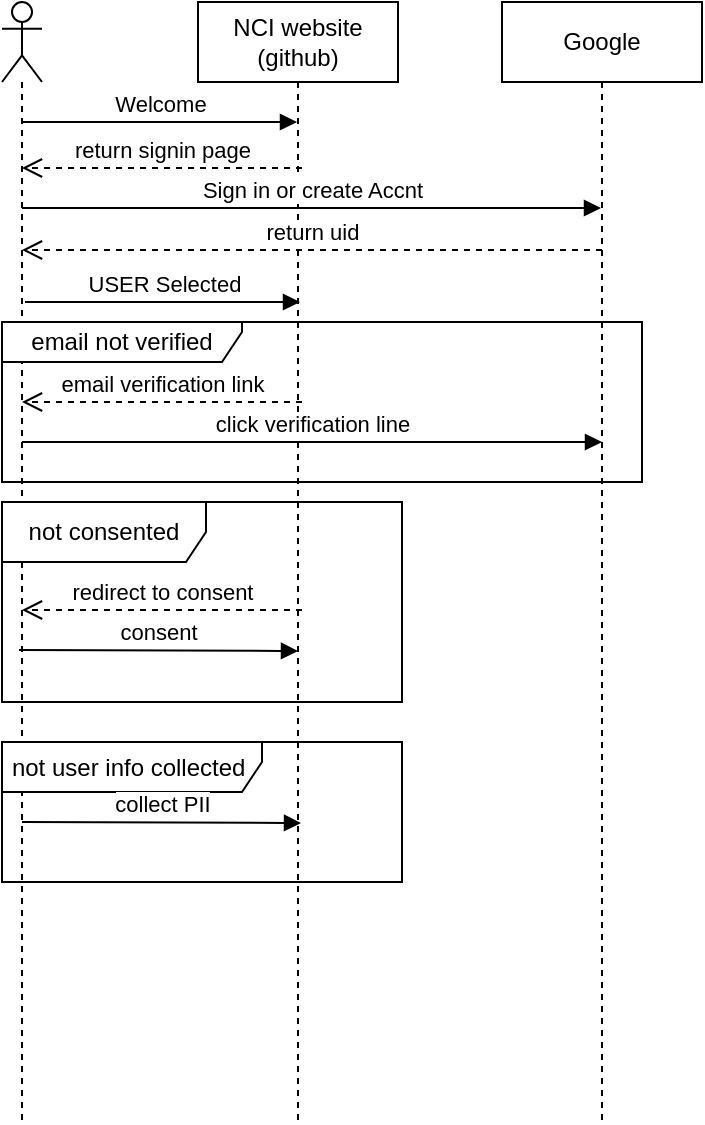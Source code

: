 <mxfile version="12.2.3" type="github" pages="1">
  <diagram id="v4PFHeJzPm_GTIy-xMRC" name="Page-1">
    <mxGraphModel dx="973" dy="678" grid="1" gridSize="10" guides="1" tooltips="1" connect="1" arrows="1" fold="1" page="1" pageScale="1" pageWidth="850" pageHeight="1100" background="none" math="0" shadow="0">
      <root>
        <mxCell id="0"/>
        <mxCell id="1" parent="0"/>
        <mxCell id="cKKCN1-lQQe8Lq2tKn_J-21" value="" style="shape=umlLifeline;participant=umlActor;perimeter=lifelinePerimeter;whiteSpace=wrap;html=1;container=1;collapsible=0;recursiveResize=0;verticalAlign=top;spacingTop=36;labelBackgroundColor=#ffffff;outlineConnect=0;" parent="1" vertex="1">
          <mxGeometry x="60" y="30" width="20" height="560" as="geometry"/>
        </mxCell>
        <mxCell id="cKKCN1-lQQe8Lq2tKn_J-22" value="&lt;div&gt;NCI website&lt;/div&gt;&lt;div&gt;(github)&lt;br&gt;&lt;/div&gt;" style="shape=umlLifeline;perimeter=lifelinePerimeter;whiteSpace=wrap;html=1;container=1;collapsible=0;recursiveResize=0;outlineConnect=0;" parent="1" vertex="1">
          <mxGeometry x="158" y="30" width="100" height="560" as="geometry"/>
        </mxCell>
        <mxCell id="cKKCN1-lQQe8Lq2tKn_J-24" value="&lt;div&gt;Google&lt;/div&gt;" style="shape=umlLifeline;perimeter=lifelinePerimeter;whiteSpace=wrap;html=1;container=1;collapsible=0;recursiveResize=0;outlineConnect=0;" parent="1" vertex="1">
          <mxGeometry x="310" y="30" width="100" height="560" as="geometry"/>
        </mxCell>
        <mxCell id="qH64ivUAVev2pE-7qa_J-1" value="Welcome" style="html=1;verticalAlign=bottom;endArrow=block;" parent="1" edge="1">
          <mxGeometry width="80" relative="1" as="geometry">
            <mxPoint x="70" y="90" as="sourcePoint"/>
            <mxPoint x="207.5" y="90" as="targetPoint"/>
          </mxGeometry>
        </mxCell>
        <mxCell id="Zcy-h76g3Nsfoif8VQfE-3" value="Sign in or create Accnt" style="html=1;verticalAlign=bottom;endArrow=block;" edge="1" parent="1">
          <mxGeometry width="80" relative="1" as="geometry">
            <mxPoint x="70" y="133" as="sourcePoint"/>
            <mxPoint x="359.5" y="133" as="targetPoint"/>
          </mxGeometry>
        </mxCell>
        <mxCell id="Zcy-h76g3Nsfoif8VQfE-4" value="return signin page" style="html=1;verticalAlign=bottom;endArrow=open;dashed=1;endSize=8;" edge="1" parent="1">
          <mxGeometry relative="1" as="geometry">
            <mxPoint x="210" y="113" as="sourcePoint"/>
            <mxPoint x="70" y="113" as="targetPoint"/>
          </mxGeometry>
        </mxCell>
        <mxCell id="Zcy-h76g3Nsfoif8VQfE-6" value="return uid" style="html=1;verticalAlign=bottom;endArrow=open;dashed=1;endSize=8;" edge="1" parent="1">
          <mxGeometry relative="1" as="geometry">
            <mxPoint x="360" y="154" as="sourcePoint"/>
            <mxPoint x="70" y="154" as="targetPoint"/>
          </mxGeometry>
        </mxCell>
        <mxCell id="Zcy-h76g3Nsfoif8VQfE-9" value="USER Selected" style="html=1;verticalAlign=bottom;endArrow=block;" edge="1" parent="1">
          <mxGeometry width="80" relative="1" as="geometry">
            <mxPoint x="71.5" y="180" as="sourcePoint"/>
            <mxPoint x="209" y="180" as="targetPoint"/>
          </mxGeometry>
        </mxCell>
        <mxCell id="Zcy-h76g3Nsfoif8VQfE-17" value="not consented" style="shape=umlFrame;whiteSpace=wrap;html=1;width=102;height=30;" vertex="1" parent="1">
          <mxGeometry x="60" y="280" width="200" height="100" as="geometry"/>
        </mxCell>
        <mxCell id="Zcy-h76g3Nsfoif8VQfE-18" value="consent" style="html=1;verticalAlign=bottom;endArrow=block;" edge="1" parent="1">
          <mxGeometry width="80" relative="1" as="geometry">
            <mxPoint x="68.5" y="354" as="sourcePoint"/>
            <mxPoint x="208" y="354.5" as="targetPoint"/>
          </mxGeometry>
        </mxCell>
        <mxCell id="Zcy-h76g3Nsfoif8VQfE-21" value="redirect to consent" style="html=1;verticalAlign=bottom;endArrow=open;dashed=1;endSize=8;" edge="1" parent="1">
          <mxGeometry relative="1" as="geometry">
            <mxPoint x="210" y="334" as="sourcePoint"/>
            <mxPoint x="70" y="334" as="targetPoint"/>
          </mxGeometry>
        </mxCell>
        <mxCell id="Zcy-h76g3Nsfoif8VQfE-24" value="not user info collected&amp;nbsp;" style="shape=umlFrame;whiteSpace=wrap;html=1;width=130;height=25;" vertex="1" parent="1">
          <mxGeometry x="60" y="400" width="200" height="70" as="geometry"/>
        </mxCell>
        <mxCell id="Zcy-h76g3Nsfoif8VQfE-23" value="collect PII" style="html=1;verticalAlign=bottom;endArrow=block;" edge="1" parent="1">
          <mxGeometry width="80" relative="1" as="geometry">
            <mxPoint x="70" y="440" as="sourcePoint"/>
            <mxPoint x="209.5" y="440.5" as="targetPoint"/>
          </mxGeometry>
        </mxCell>
        <mxCell id="cKKCN1-lQQe8Lq2tKn_J-10" value="email not verified" style="shape=umlFrame;whiteSpace=wrap;html=1;width=120;height=20;" parent="1" vertex="1">
          <mxGeometry x="60" y="190" width="320" height="80" as="geometry"/>
        </mxCell>
        <mxCell id="Zcy-h76g3Nsfoif8VQfE-11" value="click verification line" style="html=1;verticalAlign=bottom;endArrow=block;" edge="1" parent="1">
          <mxGeometry width="80" relative="1" as="geometry">
            <mxPoint x="70" y="250" as="sourcePoint"/>
            <mxPoint x="360" y="250" as="targetPoint"/>
          </mxGeometry>
        </mxCell>
        <mxCell id="Zcy-h76g3Nsfoif8VQfE-20" value="email verification link" style="html=1;verticalAlign=bottom;endArrow=open;dashed=1;endSize=8;" edge="1" parent="1">
          <mxGeometry relative="1" as="geometry">
            <mxPoint x="210" y="230" as="sourcePoint"/>
            <mxPoint x="70" y="230" as="targetPoint"/>
          </mxGeometry>
        </mxCell>
      </root>
    </mxGraphModel>
  </diagram>
</mxfile>
